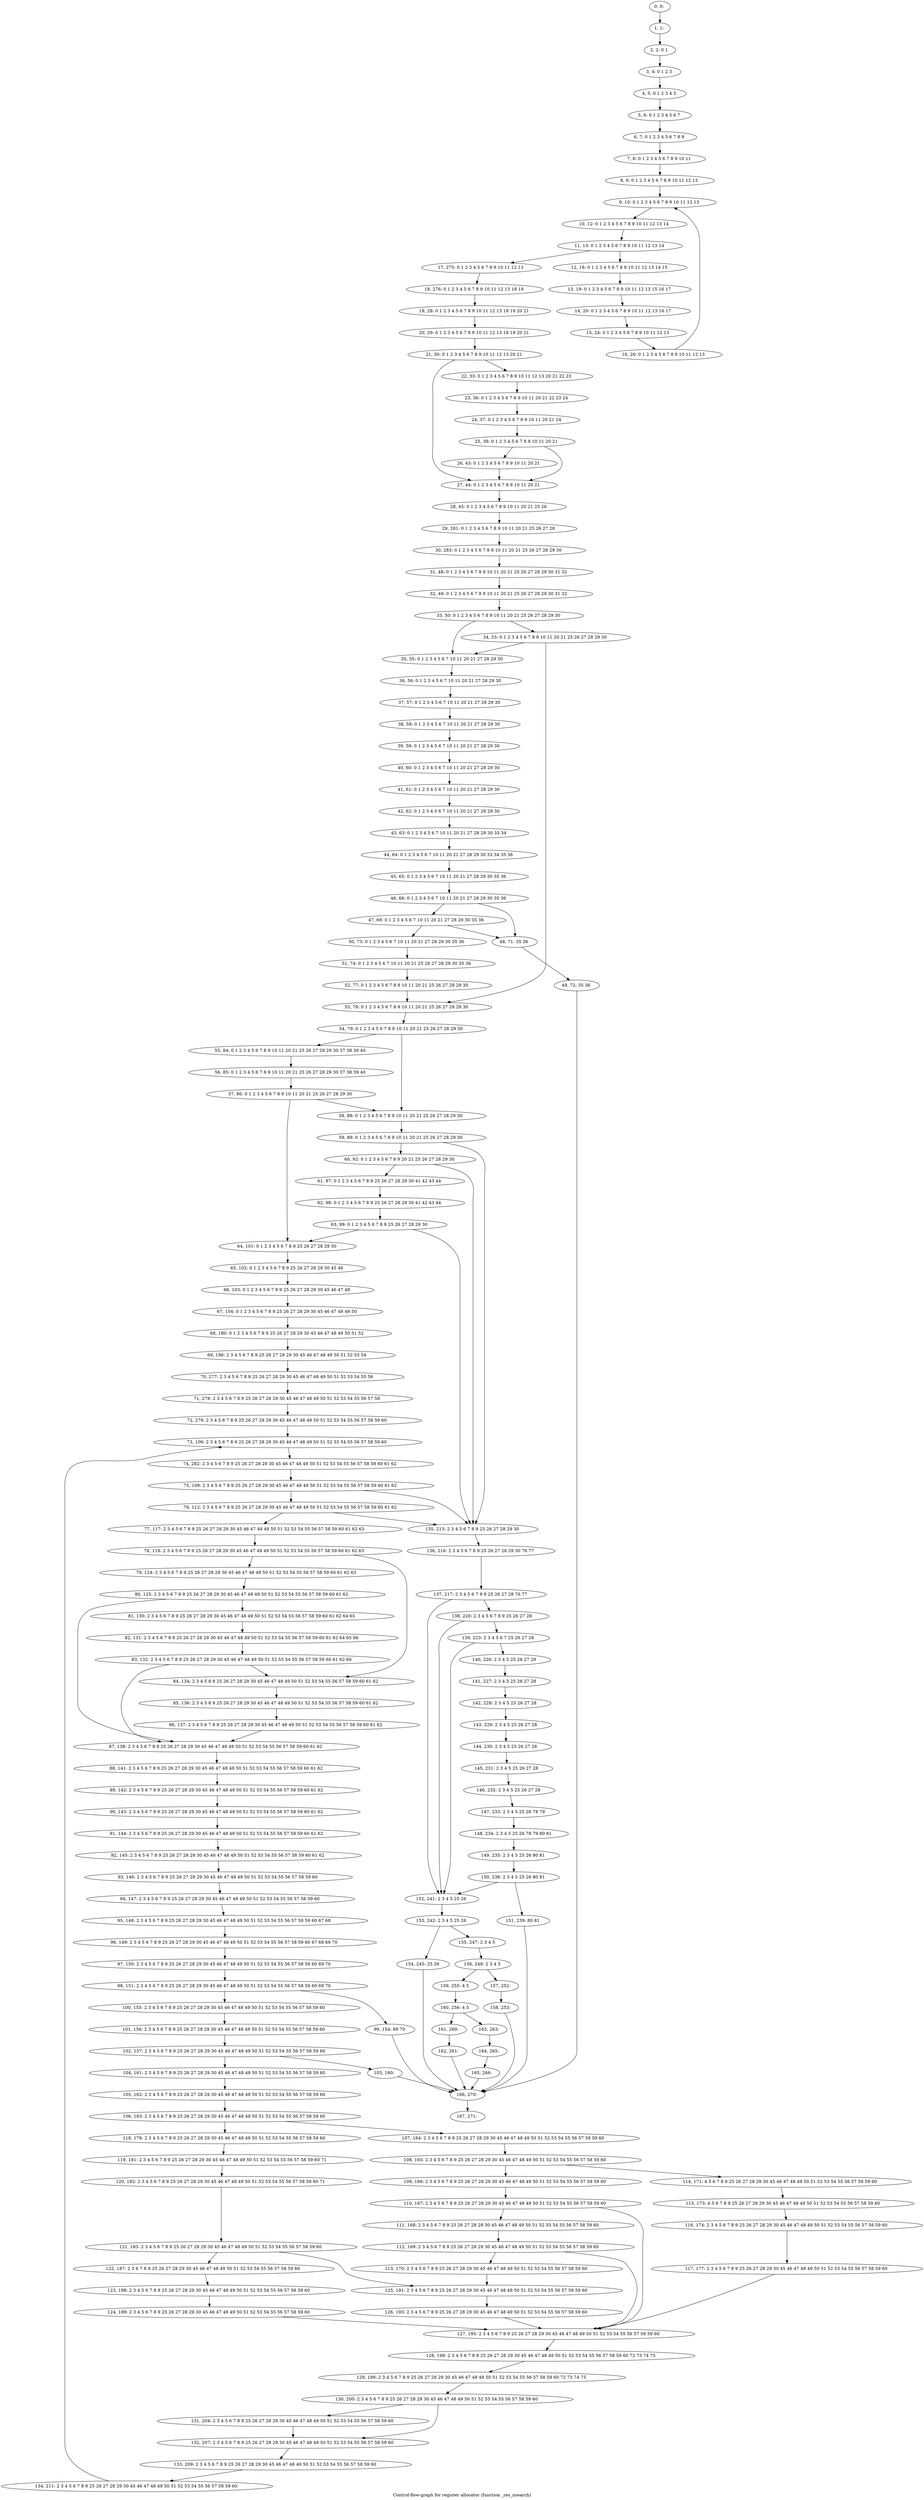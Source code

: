 digraph G {
graph [label="Control-flow-graph for register allocator (function _res_nsearch)"]
0[label="0, 0: "];
1[label="1, 1: "];
2[label="2, 2: 0 1 "];
3[label="3, 4: 0 1 2 3 "];
4[label="4, 5: 0 1 2 3 4 5 "];
5[label="5, 6: 0 1 2 3 4 5 6 7 "];
6[label="6, 7: 0 1 2 3 4 5 6 7 8 9 "];
7[label="7, 8: 0 1 2 3 4 5 6 7 8 9 10 11 "];
8[label="8, 9: 0 1 2 3 4 5 6 7 8 9 10 11 12 13 "];
9[label="9, 10: 0 1 2 3 4 5 6 7 8 9 10 11 12 13 "];
10[label="10, 12: 0 1 2 3 4 5 6 7 8 9 10 11 12 13 14 "];
11[label="11, 13: 0 1 2 3 4 5 6 7 8 9 10 11 12 13 14 "];
12[label="12, 18: 0 1 2 3 4 5 6 7 8 9 10 11 12 13 14 15 "];
13[label="13, 19: 0 1 2 3 4 5 6 7 8 9 10 11 12 13 15 16 17 "];
14[label="14, 20: 0 1 2 3 4 5 6 7 8 9 10 11 12 13 16 17 "];
15[label="15, 24: 0 1 2 3 4 5 6 7 8 9 10 11 12 13 "];
16[label="16, 26: 0 1 2 3 4 5 6 7 8 9 10 11 12 13 "];
17[label="17, 275: 0 1 2 3 4 5 6 7 8 9 10 11 12 13 "];
18[label="18, 276: 0 1 2 3 4 5 6 7 8 9 10 11 12 13 18 19 "];
19[label="19, 28: 0 1 2 3 4 5 6 7 8 9 10 11 12 13 18 19 20 21 "];
20[label="20, 29: 0 1 2 3 4 5 6 7 8 9 10 11 12 13 18 19 20 21 "];
21[label="21, 30: 0 1 2 3 4 5 6 7 8 9 10 11 12 13 20 21 "];
22[label="22, 33: 0 1 2 3 4 5 6 7 8 9 10 11 12 13 20 21 22 23 "];
23[label="23, 36: 0 1 2 3 4 5 6 7 8 9 10 11 20 21 22 23 24 "];
24[label="24, 37: 0 1 2 3 4 5 6 7 8 9 10 11 20 21 24 "];
25[label="25, 38: 0 1 2 3 4 5 6 7 8 9 10 11 20 21 "];
26[label="26, 43: 0 1 2 3 4 5 6 7 8 9 10 11 20 21 "];
27[label="27, 44: 0 1 2 3 4 5 6 7 8 9 10 11 20 21 "];
28[label="28, 45: 0 1 2 3 4 5 6 7 8 9 10 11 20 21 25 26 "];
29[label="29, 281: 0 1 2 3 4 5 6 7 8 9 10 11 20 21 25 26 27 28 "];
30[label="30, 283: 0 1 2 3 4 5 6 7 8 9 10 11 20 21 25 26 27 28 29 30 "];
31[label="31, 48: 0 1 2 3 4 5 6 7 8 9 10 11 20 21 25 26 27 28 29 30 31 32 "];
32[label="32, 49: 0 1 2 3 4 5 6 7 8 9 10 11 20 21 25 26 27 28 29 30 31 32 "];
33[label="33, 50: 0 1 2 3 4 5 6 7 8 9 10 11 20 21 25 26 27 28 29 30 "];
34[label="34, 53: 0 1 2 3 4 5 6 7 8 9 10 11 20 21 25 26 27 28 29 30 "];
35[label="35, 55: 0 1 2 3 4 5 6 7 10 11 20 21 27 28 29 30 "];
36[label="36, 56: 0 1 2 3 4 5 6 7 10 11 20 21 27 28 29 30 "];
37[label="37, 57: 0 1 2 3 4 5 6 7 10 11 20 21 27 28 29 30 "];
38[label="38, 58: 0 1 2 3 4 5 6 7 10 11 20 21 27 28 29 30 "];
39[label="39, 59: 0 1 2 3 4 5 6 7 10 11 20 21 27 28 29 30 "];
40[label="40, 60: 0 1 2 3 4 5 6 7 10 11 20 21 27 28 29 30 "];
41[label="41, 61: 0 1 2 3 4 5 6 7 10 11 20 21 27 28 29 30 "];
42[label="42, 62: 0 1 2 3 4 5 6 7 10 11 20 21 27 28 29 30 "];
43[label="43, 63: 0 1 2 3 4 5 6 7 10 11 20 21 27 28 29 30 33 34 "];
44[label="44, 64: 0 1 2 3 4 5 6 7 10 11 20 21 27 28 29 30 33 34 35 36 "];
45[label="45, 65: 0 1 2 3 4 5 6 7 10 11 20 21 27 28 29 30 35 36 "];
46[label="46, 66: 0 1 2 3 4 5 6 7 10 11 20 21 27 28 29 30 35 36 "];
47[label="47, 69: 0 1 2 3 4 5 6 7 10 11 20 21 27 28 29 30 35 36 "];
48[label="48, 71: 35 36 "];
49[label="49, 72: 35 36 "];
50[label="50, 73: 0 1 2 3 4 5 6 7 10 11 20 21 27 28 29 30 35 36 "];
51[label="51, 74: 0 1 2 3 4 5 6 7 10 11 20 21 25 26 27 28 29 30 35 36 "];
52[label="52, 77: 0 1 2 3 4 5 6 7 8 9 10 11 20 21 25 26 27 28 29 30 "];
53[label="53, 78: 0 1 2 3 4 5 6 7 8 9 10 11 20 21 25 26 27 28 29 30 "];
54[label="54, 79: 0 1 2 3 4 5 6 7 8 9 10 11 20 21 25 26 27 28 29 30 "];
55[label="55, 84: 0 1 2 3 4 5 6 7 8 9 10 11 20 21 25 26 27 28 29 30 37 38 39 40 "];
56[label="56, 85: 0 1 2 3 4 5 6 7 8 9 10 11 20 21 25 26 27 28 29 30 37 38 39 40 "];
57[label="57, 86: 0 1 2 3 4 5 6 7 8 9 10 11 20 21 25 26 27 28 29 30 "];
58[label="58, 88: 0 1 2 3 4 5 6 7 8 9 10 11 20 21 25 26 27 28 29 30 "];
59[label="59, 89: 0 1 2 3 4 5 6 7 8 9 10 11 20 21 25 26 27 28 29 30 "];
60[label="60, 92: 0 1 2 3 4 5 6 7 8 9 20 21 25 26 27 28 29 30 "];
61[label="61, 97: 0 1 2 3 4 5 6 7 8 9 25 26 27 28 29 30 41 42 43 44 "];
62[label="62, 98: 0 1 2 3 4 5 6 7 8 9 25 26 27 28 29 30 41 42 43 44 "];
63[label="63, 99: 0 1 2 3 4 5 6 7 8 9 25 26 27 28 29 30 "];
64[label="64, 101: 0 1 2 3 4 5 6 7 8 9 25 26 27 28 29 30 "];
65[label="65, 102: 0 1 2 3 4 5 6 7 8 9 25 26 27 28 29 30 45 46 "];
66[label="66, 103: 0 1 2 3 4 5 6 7 8 9 25 26 27 28 29 30 45 46 47 48 "];
67[label="67, 104: 0 1 2 3 4 5 6 7 8 9 25 26 27 28 29 30 45 46 47 48 49 50 "];
68[label="68, 180: 0 1 2 3 4 5 6 7 8 9 25 26 27 28 29 30 45 46 47 48 49 50 51 52 "];
69[label="69, 196: 2 3 4 5 6 7 8 9 25 26 27 28 29 30 45 46 47 48 49 50 51 52 53 54 "];
70[label="70, 277: 2 3 4 5 6 7 8 9 25 26 27 28 29 30 45 46 47 48 49 50 51 52 53 54 55 56 "];
71[label="71, 278: 2 3 4 5 6 7 8 9 25 26 27 28 29 30 45 46 47 48 49 50 51 52 53 54 55 56 57 58 "];
72[label="72, 279: 2 3 4 5 6 7 8 9 25 26 27 28 29 30 45 46 47 48 49 50 51 52 53 54 55 56 57 58 59 60 "];
73[label="73, 106: 2 3 4 5 6 7 8 9 25 26 27 28 29 30 45 46 47 48 49 50 51 52 53 54 55 56 57 58 59 60 "];
74[label="74, 282: 2 3 4 5 6 7 8 9 25 26 27 28 29 30 45 46 47 48 49 50 51 52 53 54 55 56 57 58 59 60 61 62 "];
75[label="75, 109: 2 3 4 5 6 7 8 9 25 26 27 28 29 30 45 46 47 48 49 50 51 52 53 54 55 56 57 58 59 60 61 62 "];
76[label="76, 112: 2 3 4 5 6 7 8 9 25 26 27 28 29 30 45 46 47 48 49 50 51 52 53 54 55 56 57 58 59 60 61 62 "];
77[label="77, 117: 2 3 4 5 6 7 8 9 25 26 27 28 29 30 45 46 47 48 49 50 51 52 53 54 55 56 57 58 59 60 61 62 63 "];
78[label="78, 118: 2 3 4 5 6 7 8 9 25 26 27 28 29 30 45 46 47 48 49 50 51 52 53 54 55 56 57 58 59 60 61 62 63 "];
79[label="79, 124: 2 3 4 5 6 7 8 9 25 26 27 28 29 30 45 46 47 48 49 50 51 52 53 54 55 56 57 58 59 60 61 62 63 "];
80[label="80, 125: 2 3 4 5 6 7 8 9 25 26 27 28 29 30 45 46 47 48 49 50 51 52 53 54 55 56 57 58 59 60 61 62 "];
81[label="81, 130: 2 3 4 5 6 7 8 9 25 26 27 28 29 30 45 46 47 48 49 50 51 52 53 54 55 56 57 58 59 60 61 62 64 65 "];
82[label="82, 131: 2 3 4 5 6 7 8 9 25 26 27 28 29 30 45 46 47 48 49 50 51 52 53 54 55 56 57 58 59 60 61 62 64 65 66 "];
83[label="83, 132: 2 3 4 5 6 7 8 9 25 26 27 28 29 30 45 46 47 48 49 50 51 52 53 54 55 56 57 58 59 60 61 62 66 "];
84[label="84, 134: 2 3 4 5 8 9 25 26 27 28 29 30 45 46 47 48 49 50 51 52 53 54 55 56 57 58 59 60 61 62 "];
85[label="85, 136: 2 3 4 5 8 9 25 26 27 28 29 30 45 46 47 48 49 50 51 52 53 54 55 56 57 58 59 60 61 62 "];
86[label="86, 137: 2 3 4 5 6 7 8 9 25 26 27 28 29 30 45 46 47 48 49 50 51 52 53 54 55 56 57 58 59 60 61 62 "];
87[label="87, 138: 2 3 4 5 6 7 8 9 25 26 27 28 29 30 45 46 47 48 49 50 51 52 53 54 55 56 57 58 59 60 61 62 "];
88[label="88, 141: 2 3 4 5 6 7 8 9 25 26 27 28 29 30 45 46 47 48 49 50 51 52 53 54 55 56 57 58 59 60 61 62 "];
89[label="89, 142: 2 3 4 5 6 7 8 9 25 26 27 28 29 30 45 46 47 48 49 50 51 52 53 54 55 56 57 58 59 60 61 62 "];
90[label="90, 143: 2 3 4 5 6 7 8 9 25 26 27 28 29 30 45 46 47 48 49 50 51 52 53 54 55 56 57 58 59 60 61 62 "];
91[label="91, 144: 2 3 4 5 6 7 8 9 25 26 27 28 29 30 45 46 47 48 49 50 51 52 53 54 55 56 57 58 59 60 61 62 "];
92[label="92, 145: 2 3 4 5 6 7 8 9 25 26 27 28 29 30 45 46 47 48 49 50 51 52 53 54 55 56 57 58 59 60 61 62 "];
93[label="93, 146: 2 3 4 5 6 7 8 9 25 26 27 28 29 30 45 46 47 48 49 50 51 52 53 54 55 56 57 58 59 60 "];
94[label="94, 147: 2 3 4 5 6 7 8 9 25 26 27 28 29 30 45 46 47 48 49 50 51 52 53 54 55 56 57 58 59 60 "];
95[label="95, 148: 2 3 4 5 6 7 8 9 25 26 27 28 29 30 45 46 47 48 49 50 51 52 53 54 55 56 57 58 59 60 67 68 "];
96[label="96, 149: 2 3 4 5 6 7 8 9 25 26 27 28 29 30 45 46 47 48 49 50 51 52 53 54 55 56 57 58 59 60 67 68 69 70 "];
97[label="97, 150: 2 3 4 5 6 7 8 9 25 26 27 28 29 30 45 46 47 48 49 50 51 52 53 54 55 56 57 58 59 60 69 70 "];
98[label="98, 151: 2 3 4 5 6 7 8 9 25 26 27 28 29 30 45 46 47 48 49 50 51 52 53 54 55 56 57 58 59 60 69 70 "];
99[label="99, 154: 69 70 "];
100[label="100, 155: 2 3 4 5 6 7 8 9 25 26 27 28 29 30 45 46 47 48 49 50 51 52 53 54 55 56 57 58 59 60 "];
101[label="101, 156: 2 3 4 5 6 7 8 9 25 26 27 28 29 30 45 46 47 48 49 50 51 52 53 54 55 56 57 58 59 60 "];
102[label="102, 157: 2 3 4 5 6 7 8 9 25 26 27 28 29 30 45 46 47 48 49 50 51 52 53 54 55 56 57 58 59 60 "];
103[label="103, 160: "];
104[label="104, 161: 2 3 4 5 6 7 8 9 25 26 27 28 29 30 45 46 47 48 49 50 51 52 53 54 55 56 57 58 59 60 "];
105[label="105, 162: 2 3 4 5 6 7 8 9 25 26 27 28 29 30 45 46 47 48 49 50 51 52 53 54 55 56 57 58 59 60 "];
106[label="106, 163: 2 3 4 5 6 7 8 9 25 26 27 28 29 30 45 46 47 48 49 50 51 52 53 54 55 56 57 58 59 60 "];
107[label="107, 164: 2 3 4 5 6 7 8 9 25 26 27 28 29 30 45 46 47 48 49 50 51 52 53 54 55 56 57 58 59 60 "];
108[label="108, 165: 2 3 4 5 6 7 8 9 25 26 27 28 29 30 45 46 47 48 49 50 51 52 53 54 55 56 57 58 59 60 "];
109[label="109, 166: 2 3 4 5 6 7 8 9 25 26 27 28 29 30 45 46 47 48 49 50 51 52 53 54 55 56 57 58 59 60 "];
110[label="110, 167: 2 3 4 5 6 7 8 9 25 26 27 28 29 30 45 46 47 48 49 50 51 52 53 54 55 56 57 58 59 60 "];
111[label="111, 168: 2 3 4 5 6 7 8 9 25 26 27 28 29 30 45 46 47 48 49 50 51 52 53 54 55 56 57 58 59 60 "];
112[label="112, 169: 2 3 4 5 6 7 8 9 25 26 27 28 29 30 45 46 47 48 49 50 51 52 53 54 55 56 57 58 59 60 "];
113[label="113, 170: 2 3 4 5 6 7 8 9 25 26 27 28 29 30 45 46 47 48 49 50 51 52 53 54 55 56 57 58 59 60 "];
114[label="114, 171: 4 5 6 7 8 9 25 26 27 28 29 30 45 46 47 48 49 50 51 52 53 54 55 56 57 58 59 60 "];
115[label="115, 173: 4 5 6 7 8 9 25 26 27 28 29 30 45 46 47 48 49 50 51 52 53 54 55 56 57 58 59 60 "];
116[label="116, 174: 2 3 4 5 6 7 8 9 25 26 27 28 29 30 45 46 47 48 49 50 51 52 53 54 55 56 57 58 59 60 "];
117[label="117, 177: 2 3 4 5 6 7 8 9 25 26 27 28 29 30 45 46 47 48 49 50 51 52 53 54 55 56 57 58 59 60 "];
118[label="118, 178: 2 3 4 5 6 7 8 9 25 26 27 28 29 30 45 46 47 48 49 50 51 52 53 54 55 56 57 58 59 60 "];
119[label="119, 181: 2 3 4 5 6 7 8 9 25 26 27 28 29 30 45 46 47 48 49 50 51 52 53 54 55 56 57 58 59 60 71 "];
120[label="120, 182: 2 3 4 5 6 7 8 9 25 26 27 28 29 30 45 46 47 48 49 50 51 52 53 54 55 56 57 58 59 60 71 "];
121[label="121, 183: 2 3 4 5 6 7 8 9 25 26 27 28 29 30 45 46 47 48 49 50 51 52 53 54 55 56 57 58 59 60 "];
122[label="122, 187: 2 3 6 7 8 9 25 26 27 28 29 30 45 46 47 48 49 50 51 52 53 54 55 56 57 58 59 60 "];
123[label="123, 188: 2 3 4 5 6 7 8 9 25 26 27 28 29 30 45 46 47 48 49 50 51 52 53 54 55 56 57 58 59 60 "];
124[label="124, 189: 2 3 4 5 6 7 8 9 25 26 27 28 29 30 45 46 47 48 49 50 51 52 53 54 55 56 57 58 59 60 "];
125[label="125, 191: 2 3 4 5 6 7 8 9 25 26 27 28 29 30 45 46 47 48 49 50 51 52 53 54 55 56 57 58 59 60 "];
126[label="126, 193: 2 3 4 5 6 7 8 9 25 26 27 28 29 30 45 46 47 48 49 50 51 52 53 54 55 56 57 58 59 60 "];
127[label="127, 195: 2 3 4 5 6 7 8 9 25 26 27 28 29 30 45 46 47 48 49 50 51 52 53 54 55 56 57 58 59 60 "];
128[label="128, 198: 2 3 4 5 6 7 8 9 25 26 27 28 29 30 45 46 47 48 49 50 51 52 53 54 55 56 57 58 59 60 72 73 74 75 "];
129[label="129, 199: 2 3 4 5 6 7 8 9 25 26 27 28 29 30 45 46 47 48 49 50 51 52 53 54 55 56 57 58 59 60 72 73 74 75 "];
130[label="130, 200: 2 3 4 5 6 7 8 9 25 26 27 28 29 30 45 46 47 48 49 50 51 52 53 54 55 56 57 58 59 60 "];
131[label="131, 204: 2 3 4 5 6 7 8 9 25 26 27 28 29 30 45 46 47 48 49 50 51 52 53 54 55 56 57 58 59 60 "];
132[label="132, 207: 2 3 4 5 6 7 8 9 25 26 27 28 29 30 45 46 47 48 49 50 51 52 53 54 55 56 57 58 59 60 "];
133[label="133, 209: 2 3 4 5 6 7 8 9 25 26 27 28 29 30 45 46 47 48 49 50 51 52 53 54 55 56 57 58 59 60 "];
134[label="134, 211: 2 3 4 5 6 7 8 9 25 26 27 28 29 30 45 46 47 48 49 50 51 52 53 54 55 56 57 58 59 60 "];
135[label="135, 213: 2 3 4 5 6 7 8 9 25 26 27 28 29 30 "];
136[label="136, 216: 2 3 4 5 6 7 8 9 25 26 27 28 29 30 76 77 "];
137[label="137, 217: 2 3 4 5 6 7 8 9 25 26 27 28 76 77 "];
138[label="138, 220: 2 3 4 5 6 7 8 9 25 26 27 28 "];
139[label="139, 223: 2 3 4 5 6 7 25 26 27 28 "];
140[label="140, 226: 2 3 4 5 25 26 27 28 "];
141[label="141, 227: 2 3 4 5 25 26 27 28 "];
142[label="142, 228: 2 3 4 5 25 26 27 28 "];
143[label="143, 229: 2 3 4 5 25 26 27 28 "];
144[label="144, 230: 2 3 4 5 25 26 27 28 "];
145[label="145, 231: 2 3 4 5 25 26 27 28 "];
146[label="146, 232: 2 3 4 5 25 26 27 28 "];
147[label="147, 233: 2 3 4 5 25 26 78 79 "];
148[label="148, 234: 2 3 4 5 25 26 78 79 80 81 "];
149[label="149, 235: 2 3 4 5 25 26 80 81 "];
150[label="150, 236: 2 3 4 5 25 26 80 81 "];
151[label="151, 239: 80 81 "];
152[label="152, 241: 2 3 4 5 25 26 "];
153[label="153, 242: 2 3 4 5 25 26 "];
154[label="154, 245: 25 26 "];
155[label="155, 247: 2 3 4 5 "];
156[label="156, 248: 2 3 4 5 "];
157[label="157, 252: "];
158[label="158, 253: "];
159[label="159, 255: 4 5 "];
160[label="160, 256: 4 5 "];
161[label="161, 260: "];
162[label="162, 261: "];
163[label="163, 263: "];
164[label="164, 265: "];
165[label="165, 266: "];
166[label="166, 270: "];
167[label="167, 271: "];
0->1 ;
1->2 ;
2->3 ;
3->4 ;
4->5 ;
5->6 ;
6->7 ;
7->8 ;
8->9 ;
9->10 ;
10->11 ;
11->12 ;
11->17 ;
12->13 ;
13->14 ;
14->15 ;
15->16 ;
16->9 ;
17->18 ;
18->19 ;
19->20 ;
20->21 ;
21->22 ;
21->27 ;
22->23 ;
23->24 ;
24->25 ;
25->26 ;
25->27 ;
26->27 ;
27->28 ;
28->29 ;
29->30 ;
30->31 ;
31->32 ;
32->33 ;
33->34 ;
33->35 ;
34->35 ;
34->53 ;
35->36 ;
36->37 ;
37->38 ;
38->39 ;
39->40 ;
40->41 ;
41->42 ;
42->43 ;
43->44 ;
44->45 ;
45->46 ;
46->47 ;
46->48 ;
47->48 ;
47->50 ;
48->49 ;
49->166 ;
50->51 ;
51->52 ;
52->53 ;
53->54 ;
54->55 ;
54->58 ;
55->56 ;
56->57 ;
57->58 ;
57->64 ;
58->59 ;
59->60 ;
59->135 ;
60->61 ;
60->135 ;
61->62 ;
62->63 ;
63->64 ;
63->135 ;
64->65 ;
65->66 ;
66->67 ;
67->68 ;
68->69 ;
69->70 ;
70->71 ;
71->72 ;
72->73 ;
73->74 ;
74->75 ;
75->76 ;
75->135 ;
76->77 ;
76->135 ;
77->78 ;
78->79 ;
78->84 ;
79->80 ;
80->81 ;
80->87 ;
81->82 ;
82->83 ;
83->84 ;
83->87 ;
84->85 ;
85->86 ;
86->87 ;
87->88 ;
88->89 ;
89->90 ;
90->91 ;
91->92 ;
92->93 ;
93->94 ;
94->95 ;
95->96 ;
96->97 ;
97->98 ;
98->99 ;
98->100 ;
99->166 ;
100->101 ;
101->102 ;
102->103 ;
102->104 ;
103->166 ;
104->105 ;
105->106 ;
106->107 ;
106->118 ;
107->108 ;
108->109 ;
108->114 ;
109->110 ;
110->111 ;
110->127 ;
111->112 ;
112->113 ;
112->127 ;
113->125 ;
114->115 ;
115->116 ;
116->117 ;
117->127 ;
118->119 ;
119->120 ;
120->121 ;
121->122 ;
121->125 ;
122->123 ;
123->124 ;
124->127 ;
125->126 ;
126->127 ;
127->128 ;
128->129 ;
129->130 ;
130->131 ;
130->132 ;
131->132 ;
132->133 ;
133->134 ;
134->73 ;
135->136 ;
136->137 ;
137->138 ;
137->152 ;
138->139 ;
138->152 ;
139->140 ;
139->152 ;
140->141 ;
141->142 ;
142->143 ;
143->144 ;
144->145 ;
145->146 ;
146->147 ;
147->148 ;
148->149 ;
149->150 ;
150->151 ;
150->152 ;
151->166 ;
152->153 ;
153->154 ;
153->155 ;
154->166 ;
155->156 ;
156->157 ;
156->159 ;
157->158 ;
158->166 ;
159->160 ;
160->161 ;
160->163 ;
161->162 ;
162->166 ;
163->164 ;
164->165 ;
165->166 ;
166->167 ;
}
